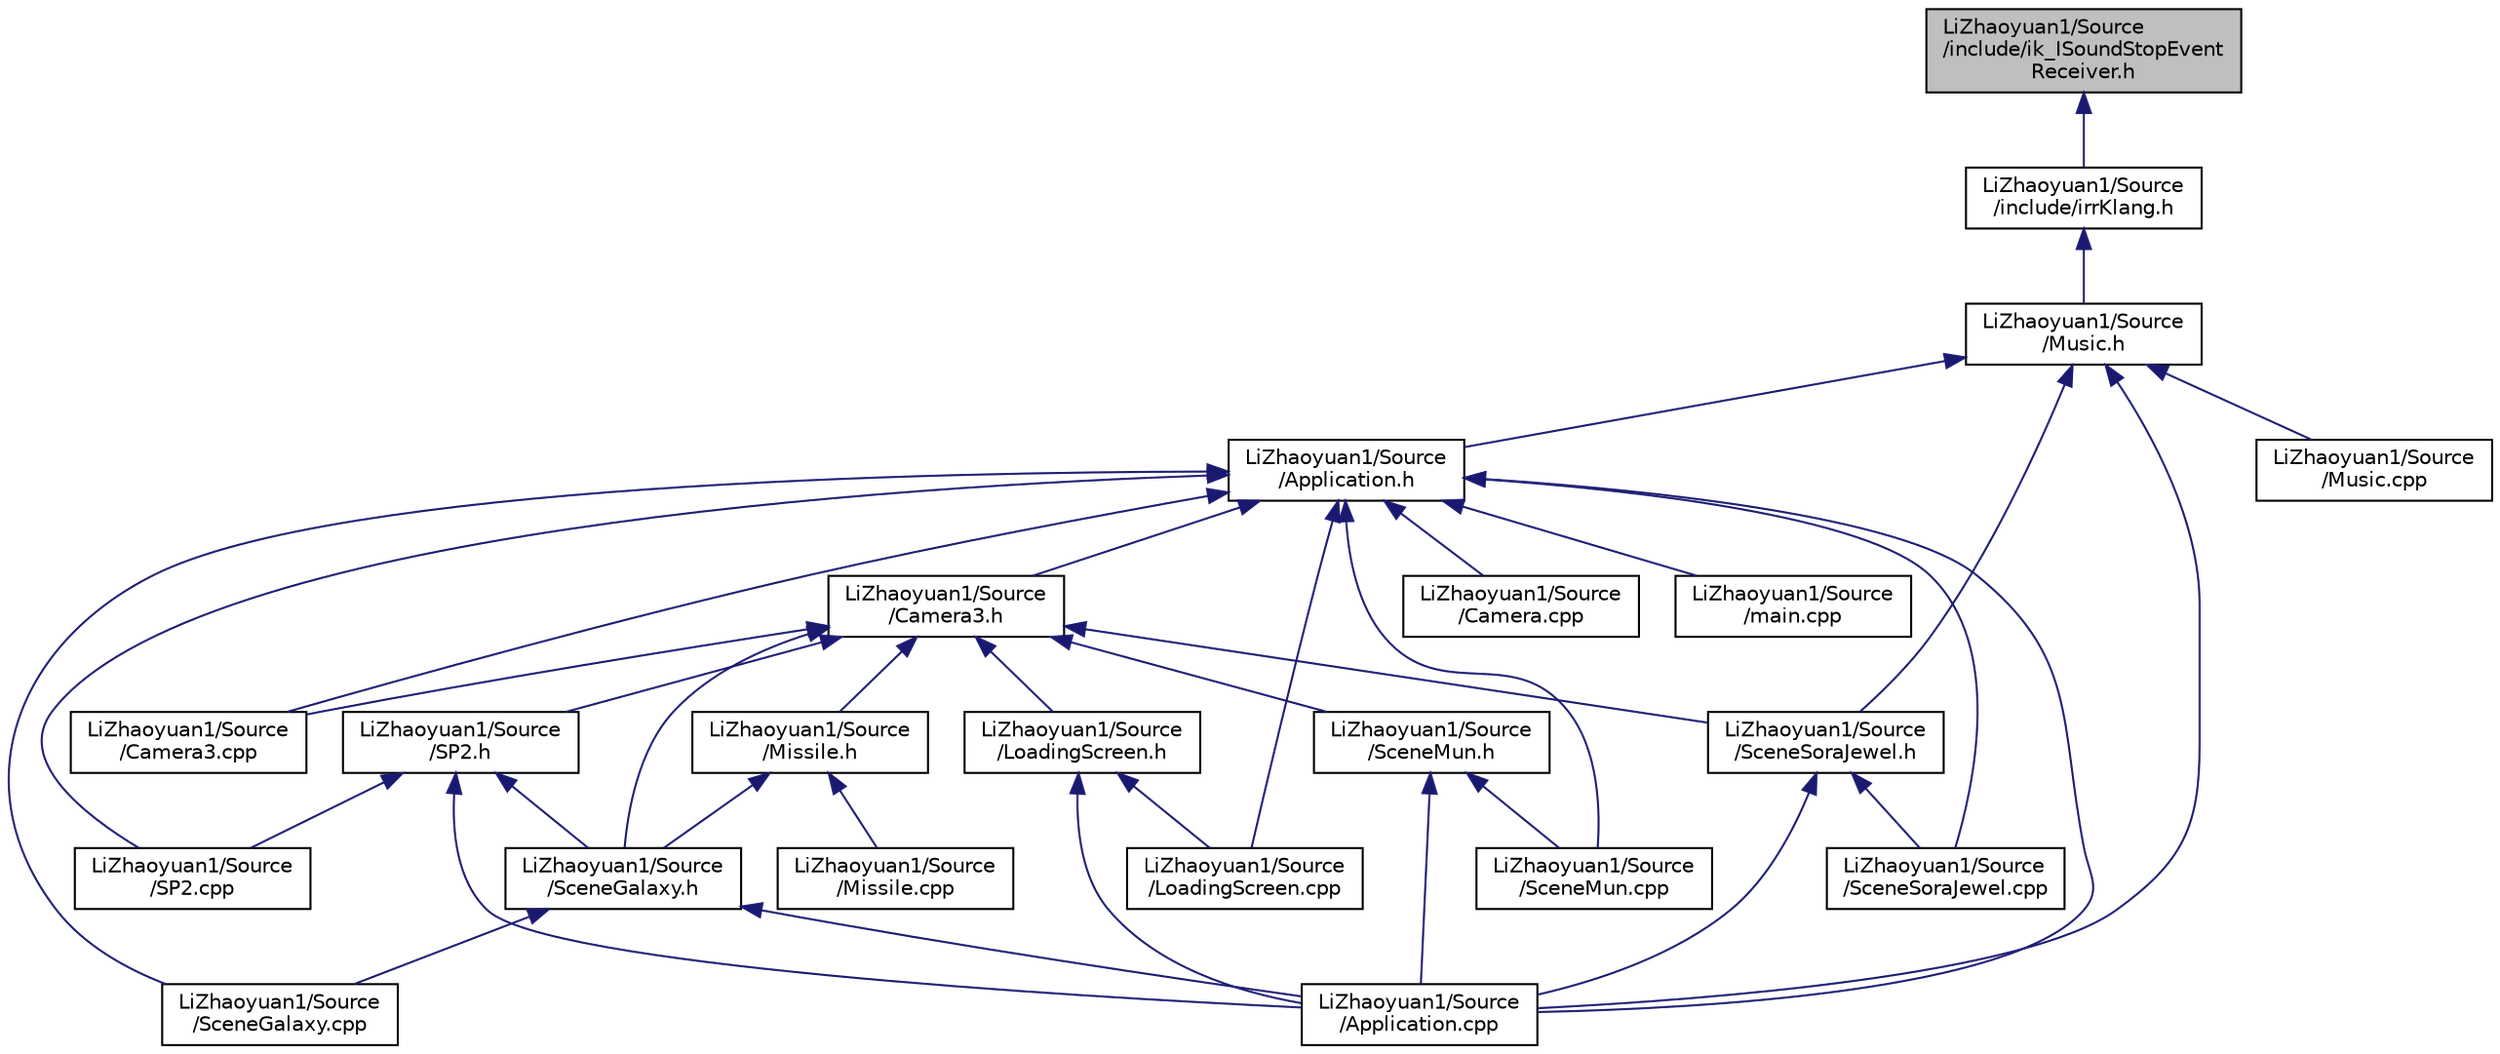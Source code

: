 digraph "LiZhaoyuan1/Source/include/ik_ISoundStopEventReceiver.h"
{
  bgcolor="transparent";
  edge [fontname="Helvetica",fontsize="10",labelfontname="Helvetica",labelfontsize="10"];
  node [fontname="Helvetica",fontsize="10",shape=record];
  Node1 [label="LiZhaoyuan1/Source\l/include/ik_ISoundStopEvent\lReceiver.h",height=0.2,width=0.4,color="black", fillcolor="grey75", style="filled", fontcolor="black"];
  Node1 -> Node2 [dir="back",color="midnightblue",fontsize="10",style="solid",fontname="Helvetica"];
  Node2 [label="LiZhaoyuan1/Source\l/include/irrKlang.h",height=0.2,width=0.4,color="black",URL="$irrKlang_8h.html",tooltip="Main header file of the irrKlang sound library, the only file needed to include. "];
  Node2 -> Node3 [dir="back",color="midnightblue",fontsize="10",style="solid",fontname="Helvetica"];
  Node3 [label="LiZhaoyuan1/Source\l/Music.h",height=0.2,width=0.4,color="black",URL="$Music_8h.html",tooltip="class for the Music class "];
  Node3 -> Node4 [dir="back",color="midnightblue",fontsize="10",style="solid",fontname="Helvetica"];
  Node4 [label="LiZhaoyuan1/Source\l/Application.h",height=0.2,width=0.4,color="black",URL="$Application_8h.html"];
  Node4 -> Node5 [dir="back",color="midnightblue",fontsize="10",style="solid",fontname="Helvetica"];
  Node5 [label="LiZhaoyuan1/Source\l/Application.cpp",height=0.2,width=0.4,color="black",URL="$Application_8cpp.html"];
  Node4 -> Node6 [dir="back",color="midnightblue",fontsize="10",style="solid",fontname="Helvetica"];
  Node6 [label="LiZhaoyuan1/Source\l/Camera3.h",height=0.2,width=0.4,color="black",URL="$Camera3_8h.html",tooltip="class for the camera used in the various scenes "];
  Node6 -> Node7 [dir="back",color="midnightblue",fontsize="10",style="solid",fontname="Helvetica"];
  Node7 [label="LiZhaoyuan1/Source\l/SP2.h",height=0.2,width=0.4,color="black",URL="$SP2_8h.html",tooltip="class for the Main Menu "];
  Node7 -> Node5 [dir="back",color="midnightblue",fontsize="10",style="solid",fontname="Helvetica"];
  Node7 -> Node8 [dir="back",color="midnightblue",fontsize="10",style="solid",fontname="Helvetica"];
  Node8 [label="LiZhaoyuan1/Source\l/SceneGalaxy.h",height=0.2,width=0.4,color="black",URL="$SceneGalaxy_8h.html",tooltip="class for the scene at Galaxy "];
  Node8 -> Node5 [dir="back",color="midnightblue",fontsize="10",style="solid",fontname="Helvetica"];
  Node8 -> Node9 [dir="back",color="midnightblue",fontsize="10",style="solid",fontname="Helvetica"];
  Node9 [label="LiZhaoyuan1/Source\l/SceneGalaxy.cpp",height=0.2,width=0.4,color="black",URL="$SceneGalaxy_8cpp.html",tooltip="SceneGalaxy cpp file, everything needed inside the scene, found here. "];
  Node7 -> Node10 [dir="back",color="midnightblue",fontsize="10",style="solid",fontname="Helvetica"];
  Node10 [label="LiZhaoyuan1/Source\l/SP2.cpp",height=0.2,width=0.4,color="black",URL="$SP2_8cpp.html",tooltip="class for the Main Menu "];
  Node6 -> Node11 [dir="back",color="midnightblue",fontsize="10",style="solid",fontname="Helvetica"];
  Node11 [label="LiZhaoyuan1/Source\l/LoadingScreen.h",height=0.2,width=0.4,color="black",URL="$LoadingScreen_8h.html",tooltip="Class of the Gamestates of the game. "];
  Node11 -> Node5 [dir="back",color="midnightblue",fontsize="10",style="solid",fontname="Helvetica"];
  Node11 -> Node12 [dir="back",color="midnightblue",fontsize="10",style="solid",fontname="Helvetica"];
  Node12 [label="LiZhaoyuan1/Source\l/LoadingScreen.cpp",height=0.2,width=0.4,color="black",URL="$LoadingScreen_8cpp.html",tooltip="class for the scene while Loading "];
  Node6 -> Node13 [dir="back",color="midnightblue",fontsize="10",style="solid",fontname="Helvetica"];
  Node13 [label="LiZhaoyuan1/Source\l/SceneMun.h",height=0.2,width=0.4,color="black",URL="$SceneMun_8h.html",tooltip="class for the scene at Mun "];
  Node13 -> Node5 [dir="back",color="midnightblue",fontsize="10",style="solid",fontname="Helvetica"];
  Node13 -> Node14 [dir="back",color="midnightblue",fontsize="10",style="solid",fontname="Helvetica"];
  Node14 [label="LiZhaoyuan1/Source\l/SceneMun.cpp",height=0.2,width=0.4,color="black",URL="$SceneMun_8cpp.html"];
  Node6 -> Node8 [dir="back",color="midnightblue",fontsize="10",style="solid",fontname="Helvetica"];
  Node6 -> Node15 [dir="back",color="midnightblue",fontsize="10",style="solid",fontname="Helvetica"];
  Node15 [label="LiZhaoyuan1/Source\l/Missile.h",height=0.2,width=0.4,color="black",URL="$Missile_8h.html",tooltip="class for the shooting of missile "];
  Node15 -> Node8 [dir="back",color="midnightblue",fontsize="10",style="solid",fontname="Helvetica"];
  Node15 -> Node16 [dir="back",color="midnightblue",fontsize="10",style="solid",fontname="Helvetica"];
  Node16 [label="LiZhaoyuan1/Source\l/Missile.cpp",height=0.2,width=0.4,color="black",URL="$Missile_8cpp.html",tooltip="SceneGalaxy cpp file, everything needed inside the scene, found here. "];
  Node6 -> Node17 [dir="back",color="midnightblue",fontsize="10",style="solid",fontname="Helvetica"];
  Node17 [label="LiZhaoyuan1/Source\l/SceneSoraJewel.h",height=0.2,width=0.4,color="black",URL="$SceneSoraJewel_8h.html",tooltip="class for the scene at SoraJewel "];
  Node17 -> Node5 [dir="back",color="midnightblue",fontsize="10",style="solid",fontname="Helvetica"];
  Node17 -> Node18 [dir="back",color="midnightblue",fontsize="10",style="solid",fontname="Helvetica"];
  Node18 [label="LiZhaoyuan1/Source\l/SceneSoraJewel.cpp",height=0.2,width=0.4,color="black",URL="$SceneSoraJewel_8cpp.html"];
  Node6 -> Node19 [dir="back",color="midnightblue",fontsize="10",style="solid",fontname="Helvetica"];
  Node19 [label="LiZhaoyuan1/Source\l/Camera3.cpp",height=0.2,width=0.4,color="black",URL="$Camera3_8cpp.html",tooltip="Camera. "];
  Node4 -> Node20 [dir="back",color="midnightblue",fontsize="10",style="solid",fontname="Helvetica"];
  Node20 [label="LiZhaoyuan1/Source\l/Camera.cpp",height=0.2,width=0.4,color="black",URL="$Camera_8cpp.html"];
  Node4 -> Node19 [dir="back",color="midnightblue",fontsize="10",style="solid",fontname="Helvetica"];
  Node4 -> Node12 [dir="back",color="midnightblue",fontsize="10",style="solid",fontname="Helvetica"];
  Node4 -> Node21 [dir="back",color="midnightblue",fontsize="10",style="solid",fontname="Helvetica"];
  Node21 [label="LiZhaoyuan1/Source\l/main.cpp",height=0.2,width=0.4,color="black",URL="$main_8cpp.html"];
  Node4 -> Node9 [dir="back",color="midnightblue",fontsize="10",style="solid",fontname="Helvetica"];
  Node4 -> Node14 [dir="back",color="midnightblue",fontsize="10",style="solid",fontname="Helvetica"];
  Node4 -> Node18 [dir="back",color="midnightblue",fontsize="10",style="solid",fontname="Helvetica"];
  Node4 -> Node10 [dir="back",color="midnightblue",fontsize="10",style="solid",fontname="Helvetica"];
  Node3 -> Node17 [dir="back",color="midnightblue",fontsize="10",style="solid",fontname="Helvetica"];
  Node3 -> Node5 [dir="back",color="midnightblue",fontsize="10",style="solid",fontname="Helvetica"];
  Node3 -> Node22 [dir="back",color="midnightblue",fontsize="10",style="solid",fontname="Helvetica"];
  Node22 [label="LiZhaoyuan1/Source\l/Music.cpp",height=0.2,width=0.4,color="black",URL="$Music_8cpp.html",tooltip="class for the Music class "];
}
